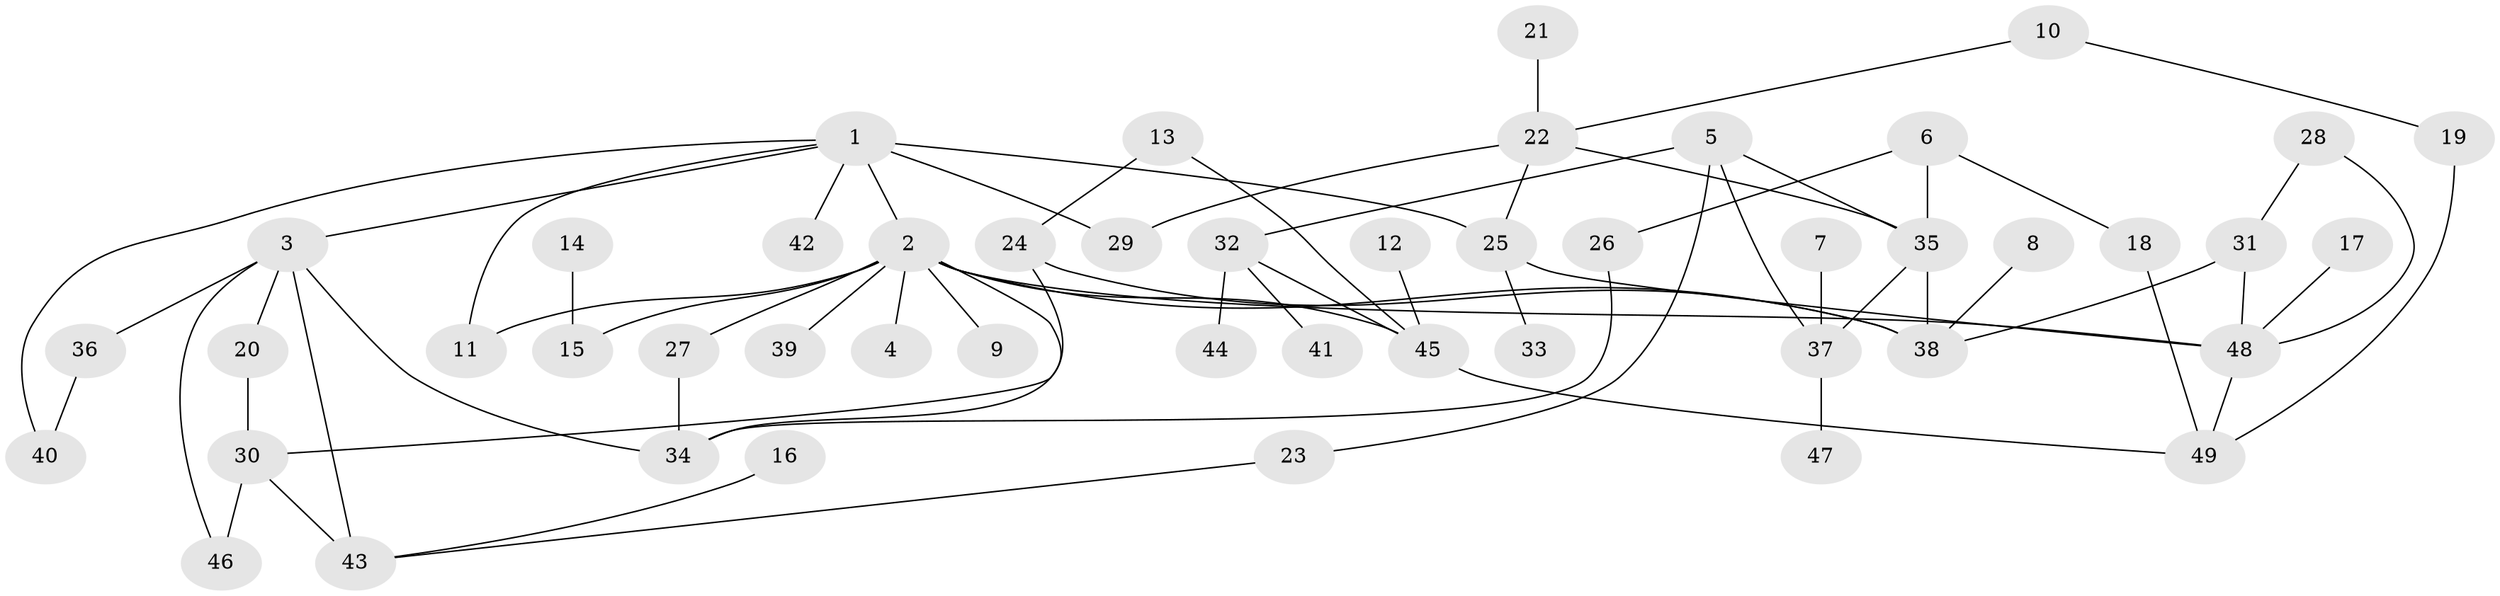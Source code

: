 // original degree distribution, {6: 0.030612244897959183, 9: 0.01020408163265306, 3: 0.17346938775510204, 5: 0.061224489795918366, 4: 0.09183673469387756, 2: 0.32653061224489793, 1: 0.30612244897959184}
// Generated by graph-tools (version 1.1) at 2025/49/03/09/25 03:49:27]
// undirected, 49 vertices, 68 edges
graph export_dot {
graph [start="1"]
  node [color=gray90,style=filled];
  1;
  2;
  3;
  4;
  5;
  6;
  7;
  8;
  9;
  10;
  11;
  12;
  13;
  14;
  15;
  16;
  17;
  18;
  19;
  20;
  21;
  22;
  23;
  24;
  25;
  26;
  27;
  28;
  29;
  30;
  31;
  32;
  33;
  34;
  35;
  36;
  37;
  38;
  39;
  40;
  41;
  42;
  43;
  44;
  45;
  46;
  47;
  48;
  49;
  1 -- 2 [weight=1.0];
  1 -- 3 [weight=1.0];
  1 -- 11 [weight=1.0];
  1 -- 25 [weight=2.0];
  1 -- 29 [weight=1.0];
  1 -- 40 [weight=1.0];
  1 -- 42 [weight=1.0];
  2 -- 4 [weight=1.0];
  2 -- 9 [weight=1.0];
  2 -- 11 [weight=1.0];
  2 -- 15 [weight=1.0];
  2 -- 27 [weight=1.0];
  2 -- 34 [weight=1.0];
  2 -- 38 [weight=1.0];
  2 -- 39 [weight=1.0];
  2 -- 45 [weight=2.0];
  2 -- 48 [weight=1.0];
  3 -- 20 [weight=1.0];
  3 -- 34 [weight=1.0];
  3 -- 36 [weight=1.0];
  3 -- 43 [weight=1.0];
  3 -- 46 [weight=1.0];
  5 -- 23 [weight=1.0];
  5 -- 32 [weight=1.0];
  5 -- 35 [weight=1.0];
  5 -- 37 [weight=1.0];
  6 -- 18 [weight=1.0];
  6 -- 26 [weight=1.0];
  6 -- 35 [weight=1.0];
  7 -- 37 [weight=1.0];
  8 -- 38 [weight=1.0];
  10 -- 19 [weight=1.0];
  10 -- 22 [weight=1.0];
  12 -- 45 [weight=1.0];
  13 -- 24 [weight=1.0];
  13 -- 45 [weight=1.0];
  14 -- 15 [weight=1.0];
  16 -- 43 [weight=1.0];
  17 -- 48 [weight=1.0];
  18 -- 49 [weight=1.0];
  19 -- 49 [weight=1.0];
  20 -- 30 [weight=1.0];
  21 -- 22 [weight=1.0];
  22 -- 25 [weight=1.0];
  22 -- 29 [weight=1.0];
  22 -- 35 [weight=1.0];
  23 -- 43 [weight=1.0];
  24 -- 30 [weight=1.0];
  24 -- 38 [weight=1.0];
  25 -- 33 [weight=1.0];
  25 -- 48 [weight=1.0];
  26 -- 34 [weight=1.0];
  27 -- 34 [weight=1.0];
  28 -- 31 [weight=1.0];
  28 -- 48 [weight=1.0];
  30 -- 43 [weight=1.0];
  30 -- 46 [weight=1.0];
  31 -- 38 [weight=1.0];
  31 -- 48 [weight=1.0];
  32 -- 41 [weight=1.0];
  32 -- 44 [weight=1.0];
  32 -- 45 [weight=1.0];
  35 -- 37 [weight=1.0];
  35 -- 38 [weight=1.0];
  36 -- 40 [weight=1.0];
  37 -- 47 [weight=1.0];
  45 -- 49 [weight=1.0];
  48 -- 49 [weight=1.0];
}
